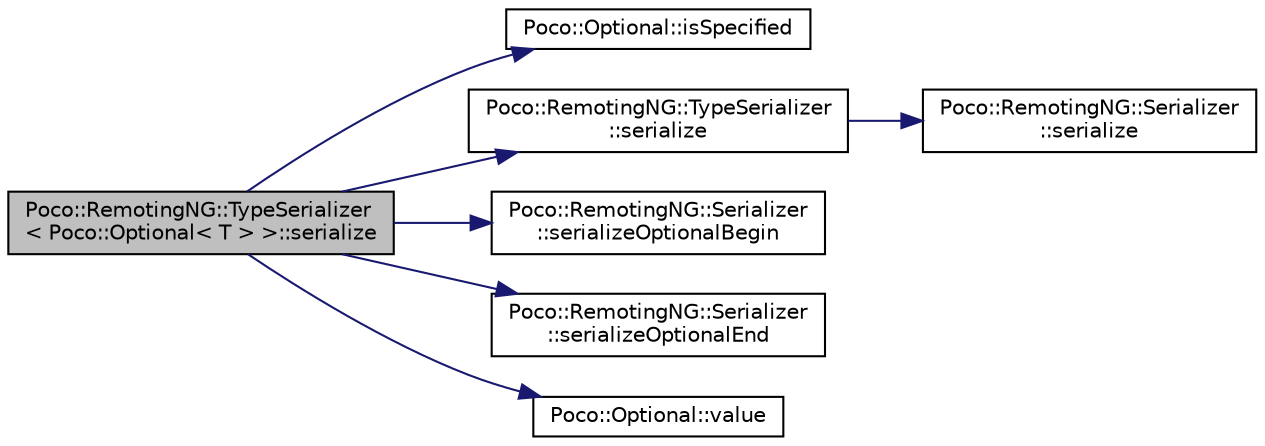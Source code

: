 digraph "Poco::RemotingNG::TypeSerializer&lt; Poco::Optional&lt; T &gt; &gt;::serialize"
{
 // LATEX_PDF_SIZE
  edge [fontname="Helvetica",fontsize="10",labelfontname="Helvetica",labelfontsize="10"];
  node [fontname="Helvetica",fontsize="10",shape=record];
  rankdir="LR";
  Node1 [label="Poco::RemotingNG::TypeSerializer\l\< Poco::Optional\< T \> \>::serialize",height=0.2,width=0.4,color="black", fillcolor="grey75", style="filled", fontcolor="black",tooltip=" "];
  Node1 -> Node2 [color="midnightblue",fontsize="10",style="solid"];
  Node2 [label="Poco::Optional::isSpecified",height=0.2,width=0.4,color="black", fillcolor="white", style="filled",URL="$classPoco_1_1Optional.html#aa976774a4bcc0efe46d7abb7e970b40a",tooltip="Returns true iff the Optional's value has been specified."];
  Node1 -> Node3 [color="midnightblue",fontsize="10",style="solid"];
  Node3 [label="Poco::RemotingNG::TypeSerializer\l::serialize",height=0.2,width=0.4,color="black", fillcolor="white", style="filled",URL="$classPoco_1_1RemotingNG_1_1TypeSerializer.html#a68e1b45755caaac6758c781ad891a0ee",tooltip=" "];
  Node3 -> Node4 [color="midnightblue",fontsize="10",style="solid"];
  Node4 [label="Poco::RemotingNG::Serializer\l::serialize",height=0.2,width=0.4,color="black", fillcolor="white", style="filled",URL="$classPoco_1_1RemotingNG_1_1Serializer.html#a69ef69eed719ee3b046daeba106e41e4",tooltip=" "];
  Node1 -> Node5 [color="midnightblue",fontsize="10",style="solid"];
  Node5 [label="Poco::RemotingNG::Serializer\l::serializeOptionalBegin",height=0.2,width=0.4,color="black", fillcolor="white", style="filled",URL="$classPoco_1_1RemotingNG_1_1Serializer.html#a84c04107a62d26c2b5040bdfd382bb43",tooltip="End serialization of a Nullable or pointer which may be NULL."];
  Node1 -> Node6 [color="midnightblue",fontsize="10",style="solid"];
  Node6 [label="Poco::RemotingNG::Serializer\l::serializeOptionalEnd",height=0.2,width=0.4,color="black", fillcolor="white", style="filled",URL="$classPoco_1_1RemotingNG_1_1Serializer.html#afd6afca358ee123a6cb4aacf37b44eb1",tooltip=" "];
  Node1 -> Node7 [color="midnightblue",fontsize="10",style="solid"];
  Node7 [label="Poco::Optional::value",height=0.2,width=0.4,color="black", fillcolor="white", style="filled",URL="$classPoco_1_1Optional.html#a69bcb485f299bfb15877c04fc28c5ce1",tooltip=" "];
}
